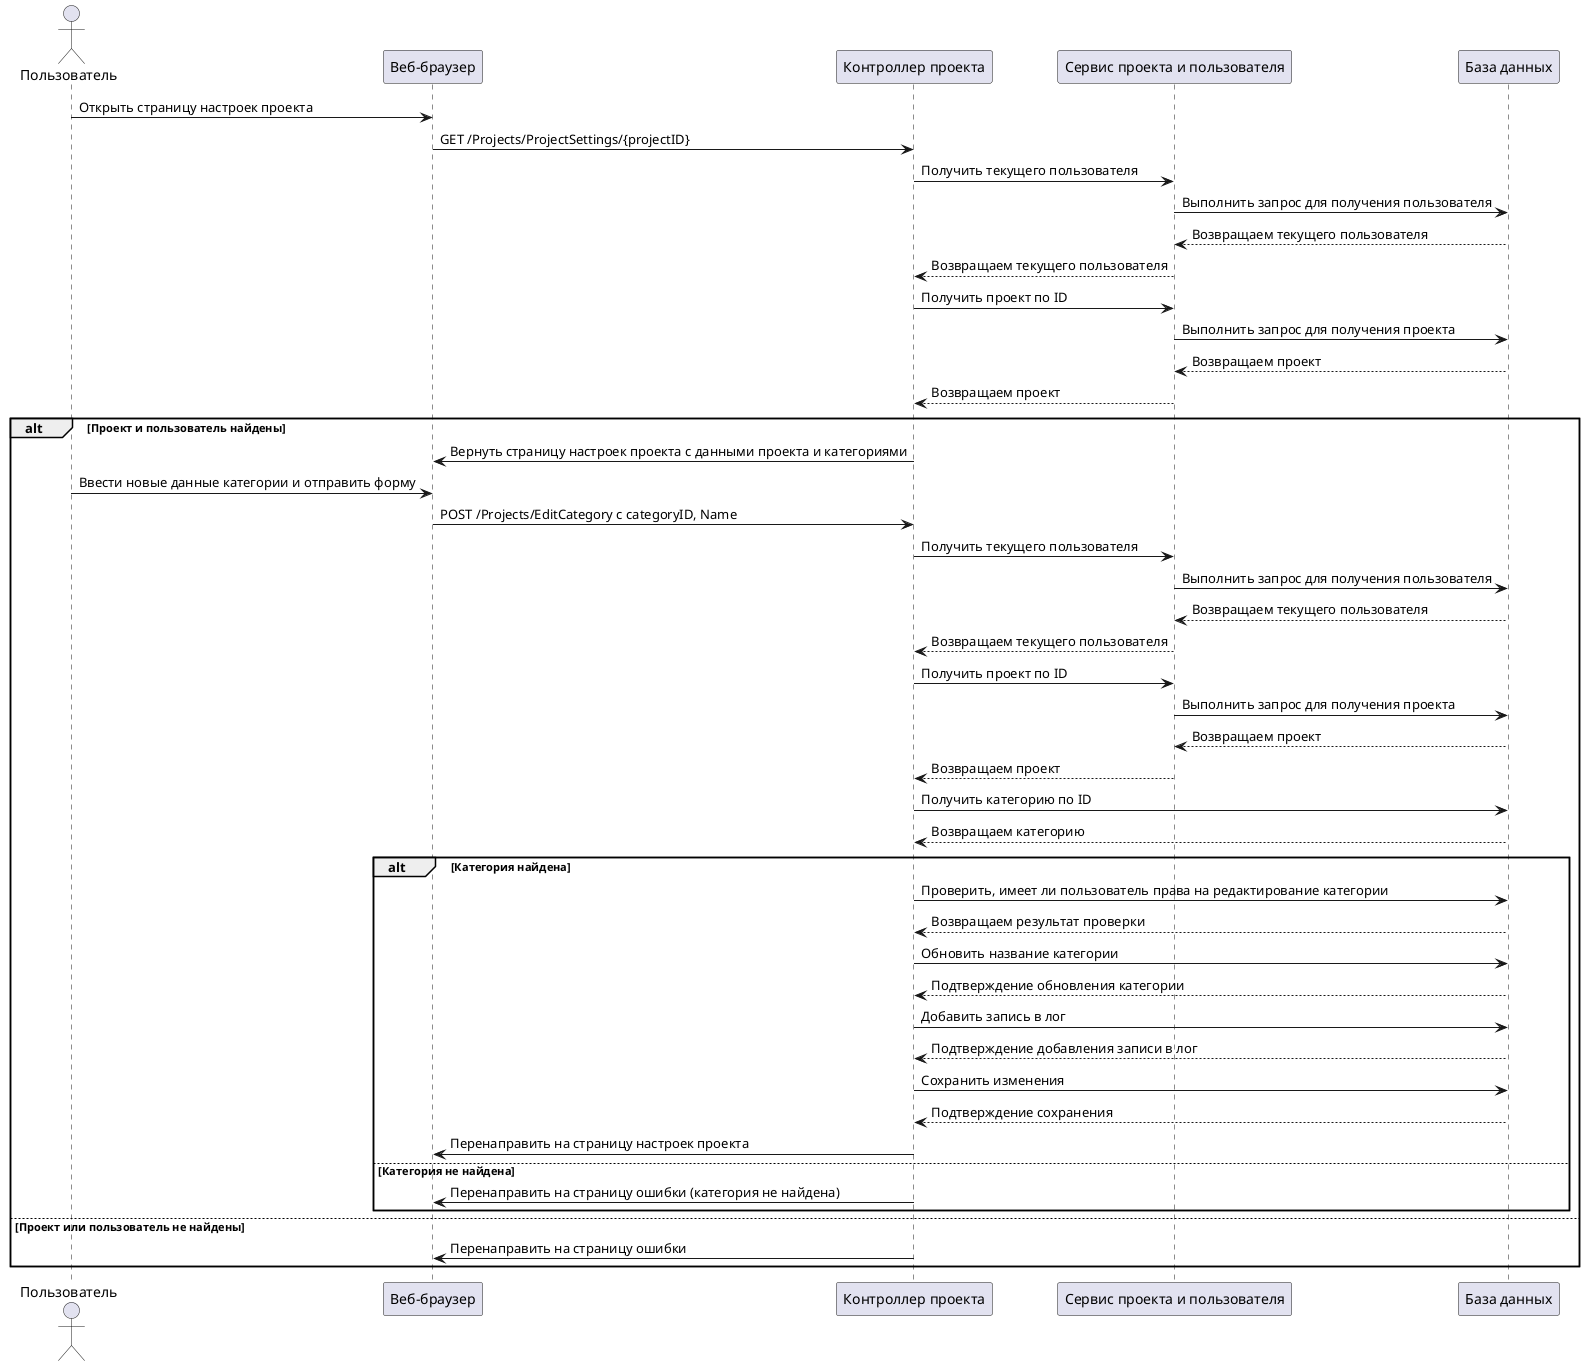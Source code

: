@startuml EditCategory
actor Пользователь as User
participant "Веб-браузер" as Browser
participant "Контроллер проекта" as PC
participant "Сервис проекта и пользователя" as UPS
participant "База данных" as DB

User -> Browser: Открыть страницу настроек проекта
Browser -> PC: GET /Projects/ProjectSettings/{projectID}
PC -> UPS: Получить текущего пользователя
UPS -> DB: Выполнить запрос для получения пользователя
DB --> UPS: Возвращаем текущего пользователя
UPS --> PC: Возвращаем текущего пользователя

PC -> UPS: Получить проект по ID
UPS -> DB: Выполнить запрос для получения проекта
DB --> UPS: Возвращаем проект
UPS --> PC: Возвращаем проект

alt Проект и пользователь найдены
    PC -> Browser: Вернуть страницу настроек проекта с данными проекта и категориями

    User -> Browser: Ввести новые данные категории и отправить форму
    Browser -> PC: POST /Projects/EditCategory с categoryID, Name

    PC -> UPS: Получить текущего пользователя
    UPS -> DB: Выполнить запрос для получения пользователя
    DB --> UPS: Возвращаем текущего пользователя
    UPS --> PC: Возвращаем текущего пользователя

    PC -> UPS: Получить проект по ID
    UPS -> DB: Выполнить запрос для получения проекта
    DB --> UPS: Возвращаем проект
    UPS --> PC: Возвращаем проект

    PC -> DB: Получить категорию по ID
    DB --> PC: Возвращаем категорию

    alt Категория найдена
        PC -> DB: Проверить, имеет ли пользователь права на редактирование категории
        DB --> PC: Возвращаем результат проверки

        PC -> DB: Обновить название категории
        DB --> PC: Подтверждение обновления категории

        PC -> DB: Добавить запись в лог
        DB --> PC: Подтверждение добавления записи в лог

        PC -> DB: Сохранить изменения
        DB --> PC: Подтверждение сохранения

        PC -> Browser: Перенаправить на страницу настроек проекта
       
    else Категория не найдена
        PC -> Browser: Перенаправить на страницу ошибки (категория не найдена)
    end
else Проект или пользователь не найдены
    PC -> Browser: Перенаправить на страницу ошибки
end
@enduml